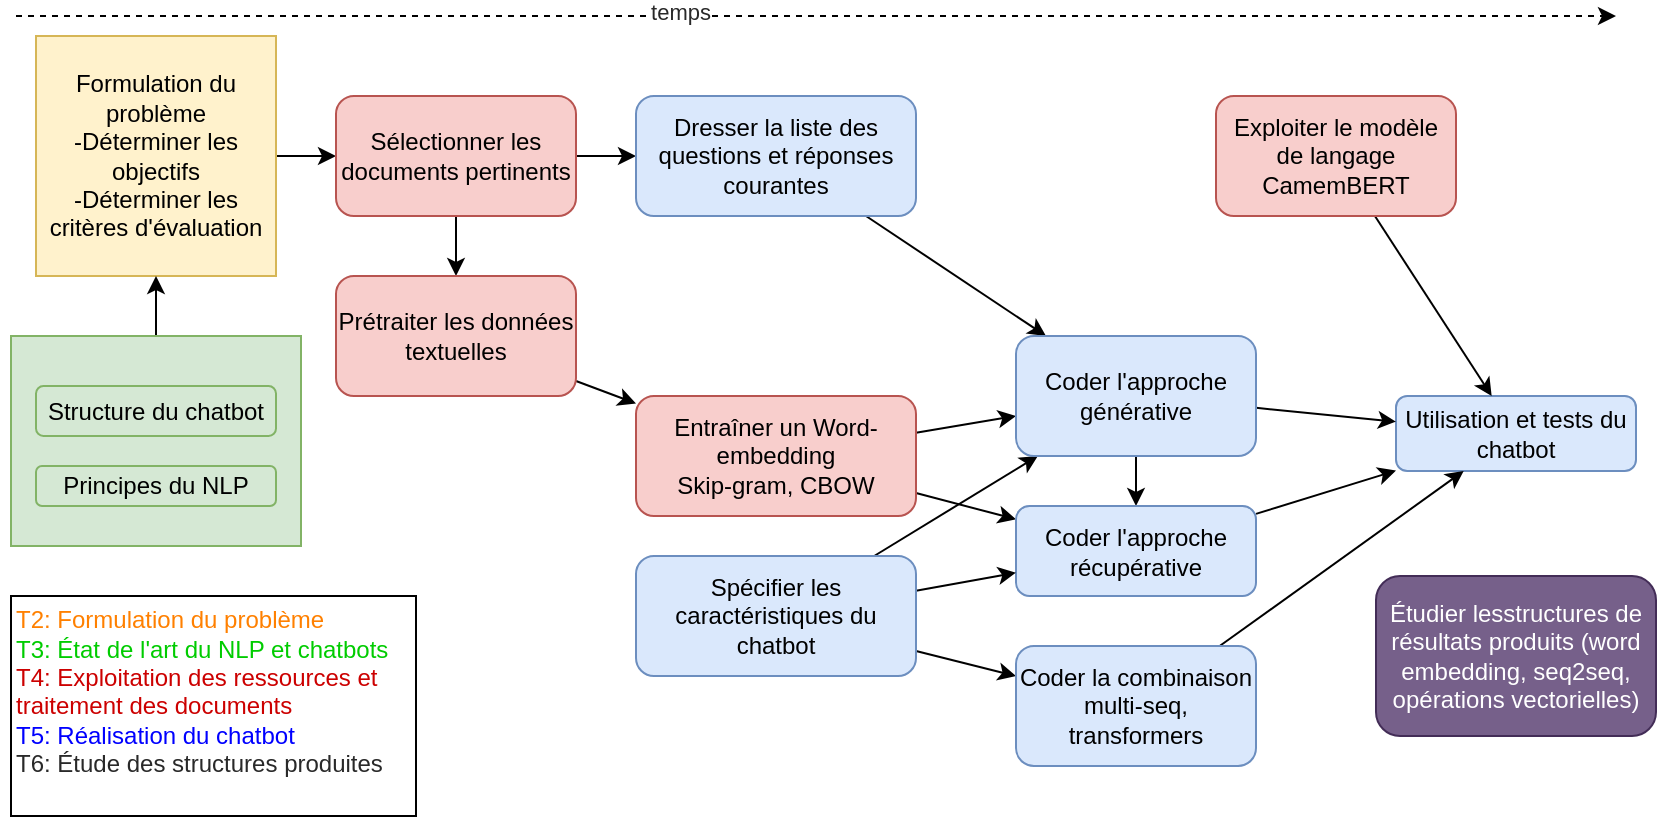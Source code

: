 <mxfile version="15.9.1" type="device"><diagram id="n0oFs3uorNSFaVEQykCp" name="Page-1"><mxGraphModel dx="983" dy="483" grid="1" gridSize="10" guides="1" tooltips="1" connect="1" arrows="1" fold="1" page="1" pageScale="1" pageWidth="1654" pageHeight="1169" math="0" shadow="0"><root><mxCell id="0"/><mxCell id="1" parent="0"/><mxCell id="e_JqVH7Eggt7DhZAwY5H-34" value="" style="edgeStyle=none;rounded=0;orthogonalLoop=1;jettySize=auto;html=1;" edge="1" parent="1" source="e_JqVH7Eggt7DhZAwY5H-1" target="e_JqVH7Eggt7DhZAwY5H-4"><mxGeometry relative="1" as="geometry"/></mxCell><mxCell id="e_JqVH7Eggt7DhZAwY5H-1" value="&lt;div&gt;Formulation du problème&lt;/div&gt;&lt;div&gt;-Déterminer les objectifs&lt;/div&gt;&lt;div&gt;-Déterminer les critères d'évaluation&lt;/div&gt;" style="rounded=0;whiteSpace=wrap;html=1;fillColor=#fff2cc;strokeColor=#d6b656;" vertex="1" parent="1"><mxGeometry x="350" y="320" width="120" height="120" as="geometry"/></mxCell><mxCell id="e_JqVH7Eggt7DhZAwY5H-35" value="" style="edgeStyle=none;rounded=0;orthogonalLoop=1;jettySize=auto;html=1;" edge="1" parent="1" source="e_JqVH7Eggt7DhZAwY5H-3" target="e_JqVH7Eggt7DhZAwY5H-1"><mxGeometry relative="1" as="geometry"/></mxCell><mxCell id="e_JqVH7Eggt7DhZAwY5H-3" value="" style="rounded=0;whiteSpace=wrap;html=1;fillColor=#d5e8d4;strokeColor=#82b366;" vertex="1" parent="1"><mxGeometry x="337.5" y="470" width="145" height="105" as="geometry"/></mxCell><mxCell id="e_JqVH7Eggt7DhZAwY5H-11" value="" style="rounded=0;orthogonalLoop=1;jettySize=auto;html=1;" edge="1" parent="1" source="e_JqVH7Eggt7DhZAwY5H-4" target="e_JqVH7Eggt7DhZAwY5H-8"><mxGeometry relative="1" as="geometry"/></mxCell><mxCell id="e_JqVH7Eggt7DhZAwY5H-31" value="" style="edgeStyle=none;rounded=0;orthogonalLoop=1;jettySize=auto;html=1;" edge="1" parent="1" source="e_JqVH7Eggt7DhZAwY5H-4" target="e_JqVH7Eggt7DhZAwY5H-13"><mxGeometry relative="1" as="geometry"/></mxCell><mxCell id="e_JqVH7Eggt7DhZAwY5H-4" value="Sélectionner les documents pertinents" style="rounded=1;whiteSpace=wrap;html=1;fillColor=#f8cecc;strokeColor=#b85450;" vertex="1" parent="1"><mxGeometry x="500" y="350" width="120" height="60" as="geometry"/></mxCell><mxCell id="e_JqVH7Eggt7DhZAwY5H-37" value="" style="edgeStyle=none;rounded=0;orthogonalLoop=1;jettySize=auto;html=1;" edge="1" parent="1" source="e_JqVH7Eggt7DhZAwY5H-6" target="e_JqVH7Eggt7DhZAwY5H-14"><mxGeometry relative="1" as="geometry"/></mxCell><mxCell id="e_JqVH7Eggt7DhZAwY5H-39" value="" style="edgeStyle=none;rounded=0;orthogonalLoop=1;jettySize=auto;html=1;" edge="1" parent="1" source="e_JqVH7Eggt7DhZAwY5H-6" target="e_JqVH7Eggt7DhZAwY5H-24"><mxGeometry relative="1" as="geometry"/></mxCell><mxCell id="e_JqVH7Eggt7DhZAwY5H-6" value="&lt;div&gt;Entraîner un Word-embedding &lt;br&gt;&lt;/div&gt;&lt;div&gt;Skip-gram, CBOW&lt;br&gt;&lt;/div&gt;" style="rounded=1;whiteSpace=wrap;html=1;fillColor=#f8cecc;strokeColor=#b85450;" vertex="1" parent="1"><mxGeometry x="650" y="500" width="140" height="60" as="geometry"/></mxCell><mxCell id="e_JqVH7Eggt7DhZAwY5H-12" value="" style="rounded=0;orthogonalLoop=1;jettySize=auto;html=1;" edge="1" parent="1" source="e_JqVH7Eggt7DhZAwY5H-8" target="e_JqVH7Eggt7DhZAwY5H-6"><mxGeometry relative="1" as="geometry"/></mxCell><mxCell id="e_JqVH7Eggt7DhZAwY5H-8" value="Prétraiter les données textuelles" style="rounded=1;whiteSpace=wrap;html=1;fillColor=#f8cecc;strokeColor=#b85450;" vertex="1" parent="1"><mxGeometry x="500" y="440" width="120" height="60" as="geometry"/></mxCell><mxCell id="e_JqVH7Eggt7DhZAwY5H-9" value="&lt;div&gt;Structure du chatbot&lt;/div&gt;" style="rounded=1;whiteSpace=wrap;html=1;fillColor=#d5e8d4;strokeColor=#82b366;" vertex="1" parent="1"><mxGeometry x="350" y="495" width="120" height="25" as="geometry"/></mxCell><mxCell id="e_JqVH7Eggt7DhZAwY5H-10" value="Principes du NLP" style="rounded=1;whiteSpace=wrap;html=1;fillColor=#d5e8d4;strokeColor=#82b366;" vertex="1" parent="1"><mxGeometry x="350" y="535" width="120" height="20" as="geometry"/></mxCell><mxCell id="e_JqVH7Eggt7DhZAwY5H-23" value="" style="edgeStyle=none;rounded=0;orthogonalLoop=1;jettySize=auto;html=1;startArrow=none;" edge="1" parent="1" source="e_JqVH7Eggt7DhZAwY5H-24" target="e_JqVH7Eggt7DhZAwY5H-14"><mxGeometry relative="1" as="geometry"/></mxCell><mxCell id="e_JqVH7Eggt7DhZAwY5H-40" value="" style="edgeStyle=none;rounded=0;orthogonalLoop=1;jettySize=auto;html=1;" edge="1" parent="1" source="e_JqVH7Eggt7DhZAwY5H-13" target="e_JqVH7Eggt7DhZAwY5H-24"><mxGeometry relative="1" as="geometry"/></mxCell><mxCell id="e_JqVH7Eggt7DhZAwY5H-13" value="Dresser la liste des questions et réponses courantes" style="rounded=1;whiteSpace=wrap;html=1;fillColor=#dae8fc;strokeColor=#6c8ebf;" vertex="1" parent="1"><mxGeometry x="650" y="350" width="140" height="60" as="geometry"/></mxCell><mxCell id="e_JqVH7Eggt7DhZAwY5H-21" value="" style="edgeStyle=none;rounded=0;orthogonalLoop=1;jettySize=auto;html=1;" edge="1" parent="1" source="e_JqVH7Eggt7DhZAwY5H-14" target="e_JqVH7Eggt7DhZAwY5H-17"><mxGeometry relative="1" as="geometry"/></mxCell><mxCell id="e_JqVH7Eggt7DhZAwY5H-14" value="&lt;div&gt;Coder l'approche récupérative&lt;/div&gt;" style="rounded=1;whiteSpace=wrap;html=1;fillColor=#dae8fc;strokeColor=#6c8ebf;" vertex="1" parent="1"><mxGeometry x="840" y="555" width="120" height="45" as="geometry"/></mxCell><mxCell id="e_JqVH7Eggt7DhZAwY5H-15" value="Étudier lesstructures de résultats produits (word embedding, seq2seq, opérations vectorielles)" style="rounded=1;whiteSpace=wrap;html=1;fillColor=#76608a;fontColor=#ffffff;strokeColor=#432D57;" vertex="1" parent="1"><mxGeometry x="1020" y="590" width="140" height="80" as="geometry"/></mxCell><mxCell id="e_JqVH7Eggt7DhZAwY5H-19" value="" style="edgeStyle=none;rounded=0;orthogonalLoop=1;jettySize=auto;html=1;" edge="1" parent="1" source="e_JqVH7Eggt7DhZAwY5H-16" target="e_JqVH7Eggt7DhZAwY5H-14"><mxGeometry relative="1" as="geometry"/></mxCell><mxCell id="e_JqVH7Eggt7DhZAwY5H-20" value="" style="edgeStyle=none;rounded=0;orthogonalLoop=1;jettySize=auto;html=1;" edge="1" parent="1" source="e_JqVH7Eggt7DhZAwY5H-16" target="e_JqVH7Eggt7DhZAwY5H-18"><mxGeometry relative="1" as="geometry"/></mxCell><mxCell id="e_JqVH7Eggt7DhZAwY5H-26" value="" style="edgeStyle=none;rounded=0;orthogonalLoop=1;jettySize=auto;html=1;" edge="1" parent="1" source="e_JqVH7Eggt7DhZAwY5H-16" target="e_JqVH7Eggt7DhZAwY5H-24"><mxGeometry relative="1" as="geometry"/></mxCell><mxCell id="e_JqVH7Eggt7DhZAwY5H-16" value="Spécifier les caractéristiques du chatbot" style="rounded=1;whiteSpace=wrap;html=1;fillColor=#dae8fc;strokeColor=#6c8ebf;" vertex="1" parent="1"><mxGeometry x="650" y="580" width="140" height="60" as="geometry"/></mxCell><mxCell id="e_JqVH7Eggt7DhZAwY5H-17" value="&lt;div&gt;Utilisation et tests du chatbot&lt;/div&gt;" style="rounded=1;whiteSpace=wrap;html=1;fillColor=#dae8fc;strokeColor=#6c8ebf;" vertex="1" parent="1"><mxGeometry x="1030" y="500" width="120" height="37.5" as="geometry"/></mxCell><mxCell id="e_JqVH7Eggt7DhZAwY5H-22" value="" style="edgeStyle=none;rounded=0;orthogonalLoop=1;jettySize=auto;html=1;" edge="1" parent="1" source="e_JqVH7Eggt7DhZAwY5H-18" target="e_JqVH7Eggt7DhZAwY5H-17"><mxGeometry relative="1" as="geometry"/></mxCell><mxCell id="e_JqVH7Eggt7DhZAwY5H-18" value="Coder la combinaison multi-seq, transformers" style="rounded=1;whiteSpace=wrap;html=1;fillColor=#dae8fc;strokeColor=#6c8ebf;" vertex="1" parent="1"><mxGeometry x="840" y="625" width="120" height="60" as="geometry"/></mxCell><mxCell id="e_JqVH7Eggt7DhZAwY5H-27" value="" style="edgeStyle=none;rounded=0;orthogonalLoop=1;jettySize=auto;html=1;" edge="1" parent="1" source="e_JqVH7Eggt7DhZAwY5H-24" target="e_JqVH7Eggt7DhZAwY5H-17"><mxGeometry relative="1" as="geometry"/></mxCell><mxCell id="e_JqVH7Eggt7DhZAwY5H-36" value="" style="edgeStyle=none;rounded=0;orthogonalLoop=1;jettySize=auto;html=1;" edge="1" parent="1" source="e_JqVH7Eggt7DhZAwY5H-28" target="e_JqVH7Eggt7DhZAwY5H-17"><mxGeometry relative="1" as="geometry"/></mxCell><mxCell id="e_JqVH7Eggt7DhZAwY5H-28" value="Exploiter le modèle de langage CamemBERT" style="rounded=1;whiteSpace=wrap;html=1;fillColor=#f8cecc;strokeColor=#b85450;" vertex="1" parent="1"><mxGeometry x="940" y="350" width="120" height="60" as="geometry"/></mxCell><mxCell id="e_JqVH7Eggt7DhZAwY5H-24" value="&lt;div&gt;Coder l'approche générative&lt;/div&gt;" style="rounded=1;whiteSpace=wrap;html=1;fillColor=#dae8fc;strokeColor=#6c8ebf;" vertex="1" parent="1"><mxGeometry x="840" y="470" width="120" height="60" as="geometry"/></mxCell><mxCell id="e_JqVH7Eggt7DhZAwY5H-41" value="&lt;div align=&quot;left&quot;&gt;&lt;font color=&quot;#00CC00&quot;&gt;&lt;font color=&quot;#FF8000&quot;&gt;T2: Formulation du problème&lt;/font&gt;&lt;/font&gt;&lt;/div&gt;&lt;div align=&quot;left&quot;&gt;&lt;font color=&quot;#00CC00&quot;&gt;T3: État de l'art du NLP et chatbots&lt;/font&gt;&lt;/div&gt;&lt;div align=&quot;left&quot;&gt;&lt;font color=&quot;#CC0000&quot;&gt;T4: Exploitation des ressources et traitement des documents&lt;/font&gt;&lt;/div&gt;&lt;div align=&quot;left&quot;&gt;&lt;font color=&quot;#0000FF&quot;&gt;T5: Réalisation du chatbot&lt;/font&gt;&lt;/div&gt;&lt;div align=&quot;left&quot;&gt;&lt;font color=&quot;#292929&quot;&gt;T6: Étude des structures produites&lt;/font&gt;&lt;br&gt;&lt;/div&gt;&lt;div align=&quot;left&quot;&gt;&lt;br&gt;&lt;/div&gt;" style="rounded=0;whiteSpace=wrap;html=1;align=left;" vertex="1" parent="1"><mxGeometry x="337.5" y="600" width="202.5" height="110" as="geometry"/></mxCell><mxCell id="e_JqVH7Eggt7DhZAwY5H-46" value="" style="endArrow=classic;html=1;rounded=0;fontColor=#292929;dashed=1;" edge="1" parent="1"><mxGeometry width="50" height="50" relative="1" as="geometry"><mxPoint x="340" y="310" as="sourcePoint"/><mxPoint x="1140" y="310" as="targetPoint"/></mxGeometry></mxCell><mxCell id="e_JqVH7Eggt7DhZAwY5H-47" value="&lt;div&gt;temps&lt;/div&gt;" style="edgeLabel;html=1;align=center;verticalAlign=middle;resizable=0;points=[];fontColor=#292929;" vertex="1" connectable="0" parent="e_JqVH7Eggt7DhZAwY5H-46"><mxGeometry x="-0.171" y="2" relative="1" as="geometry"><mxPoint as="offset"/></mxGeometry></mxCell></root></mxGraphModel></diagram></mxfile>